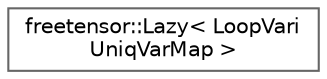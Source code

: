 digraph "Graphical Class Hierarchy"
{
 // LATEX_PDF_SIZE
  bgcolor="transparent";
  edge [fontname=Helvetica,fontsize=10,labelfontname=Helvetica,labelfontsize=10];
  node [fontname=Helvetica,fontsize=10,shape=box,height=0.2,width=0.4];
  rankdir="LR";
  Node0 [label="freetensor::Lazy\< LoopVari\lUniqVarMap \>",height=0.2,width=0.4,color="grey40", fillcolor="white", style="filled",URL="$classfreetensor_1_1Lazy.html",tooltip=" "];
}
